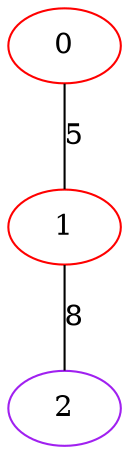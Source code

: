 graph "" {
0 [color=red, weight=1];
1 [color=red, weight=1];
2 [color=purple, weight=4];
0 -- 1  [key=0, label=5];
1 -- 2  [key=0, label=8];
}
